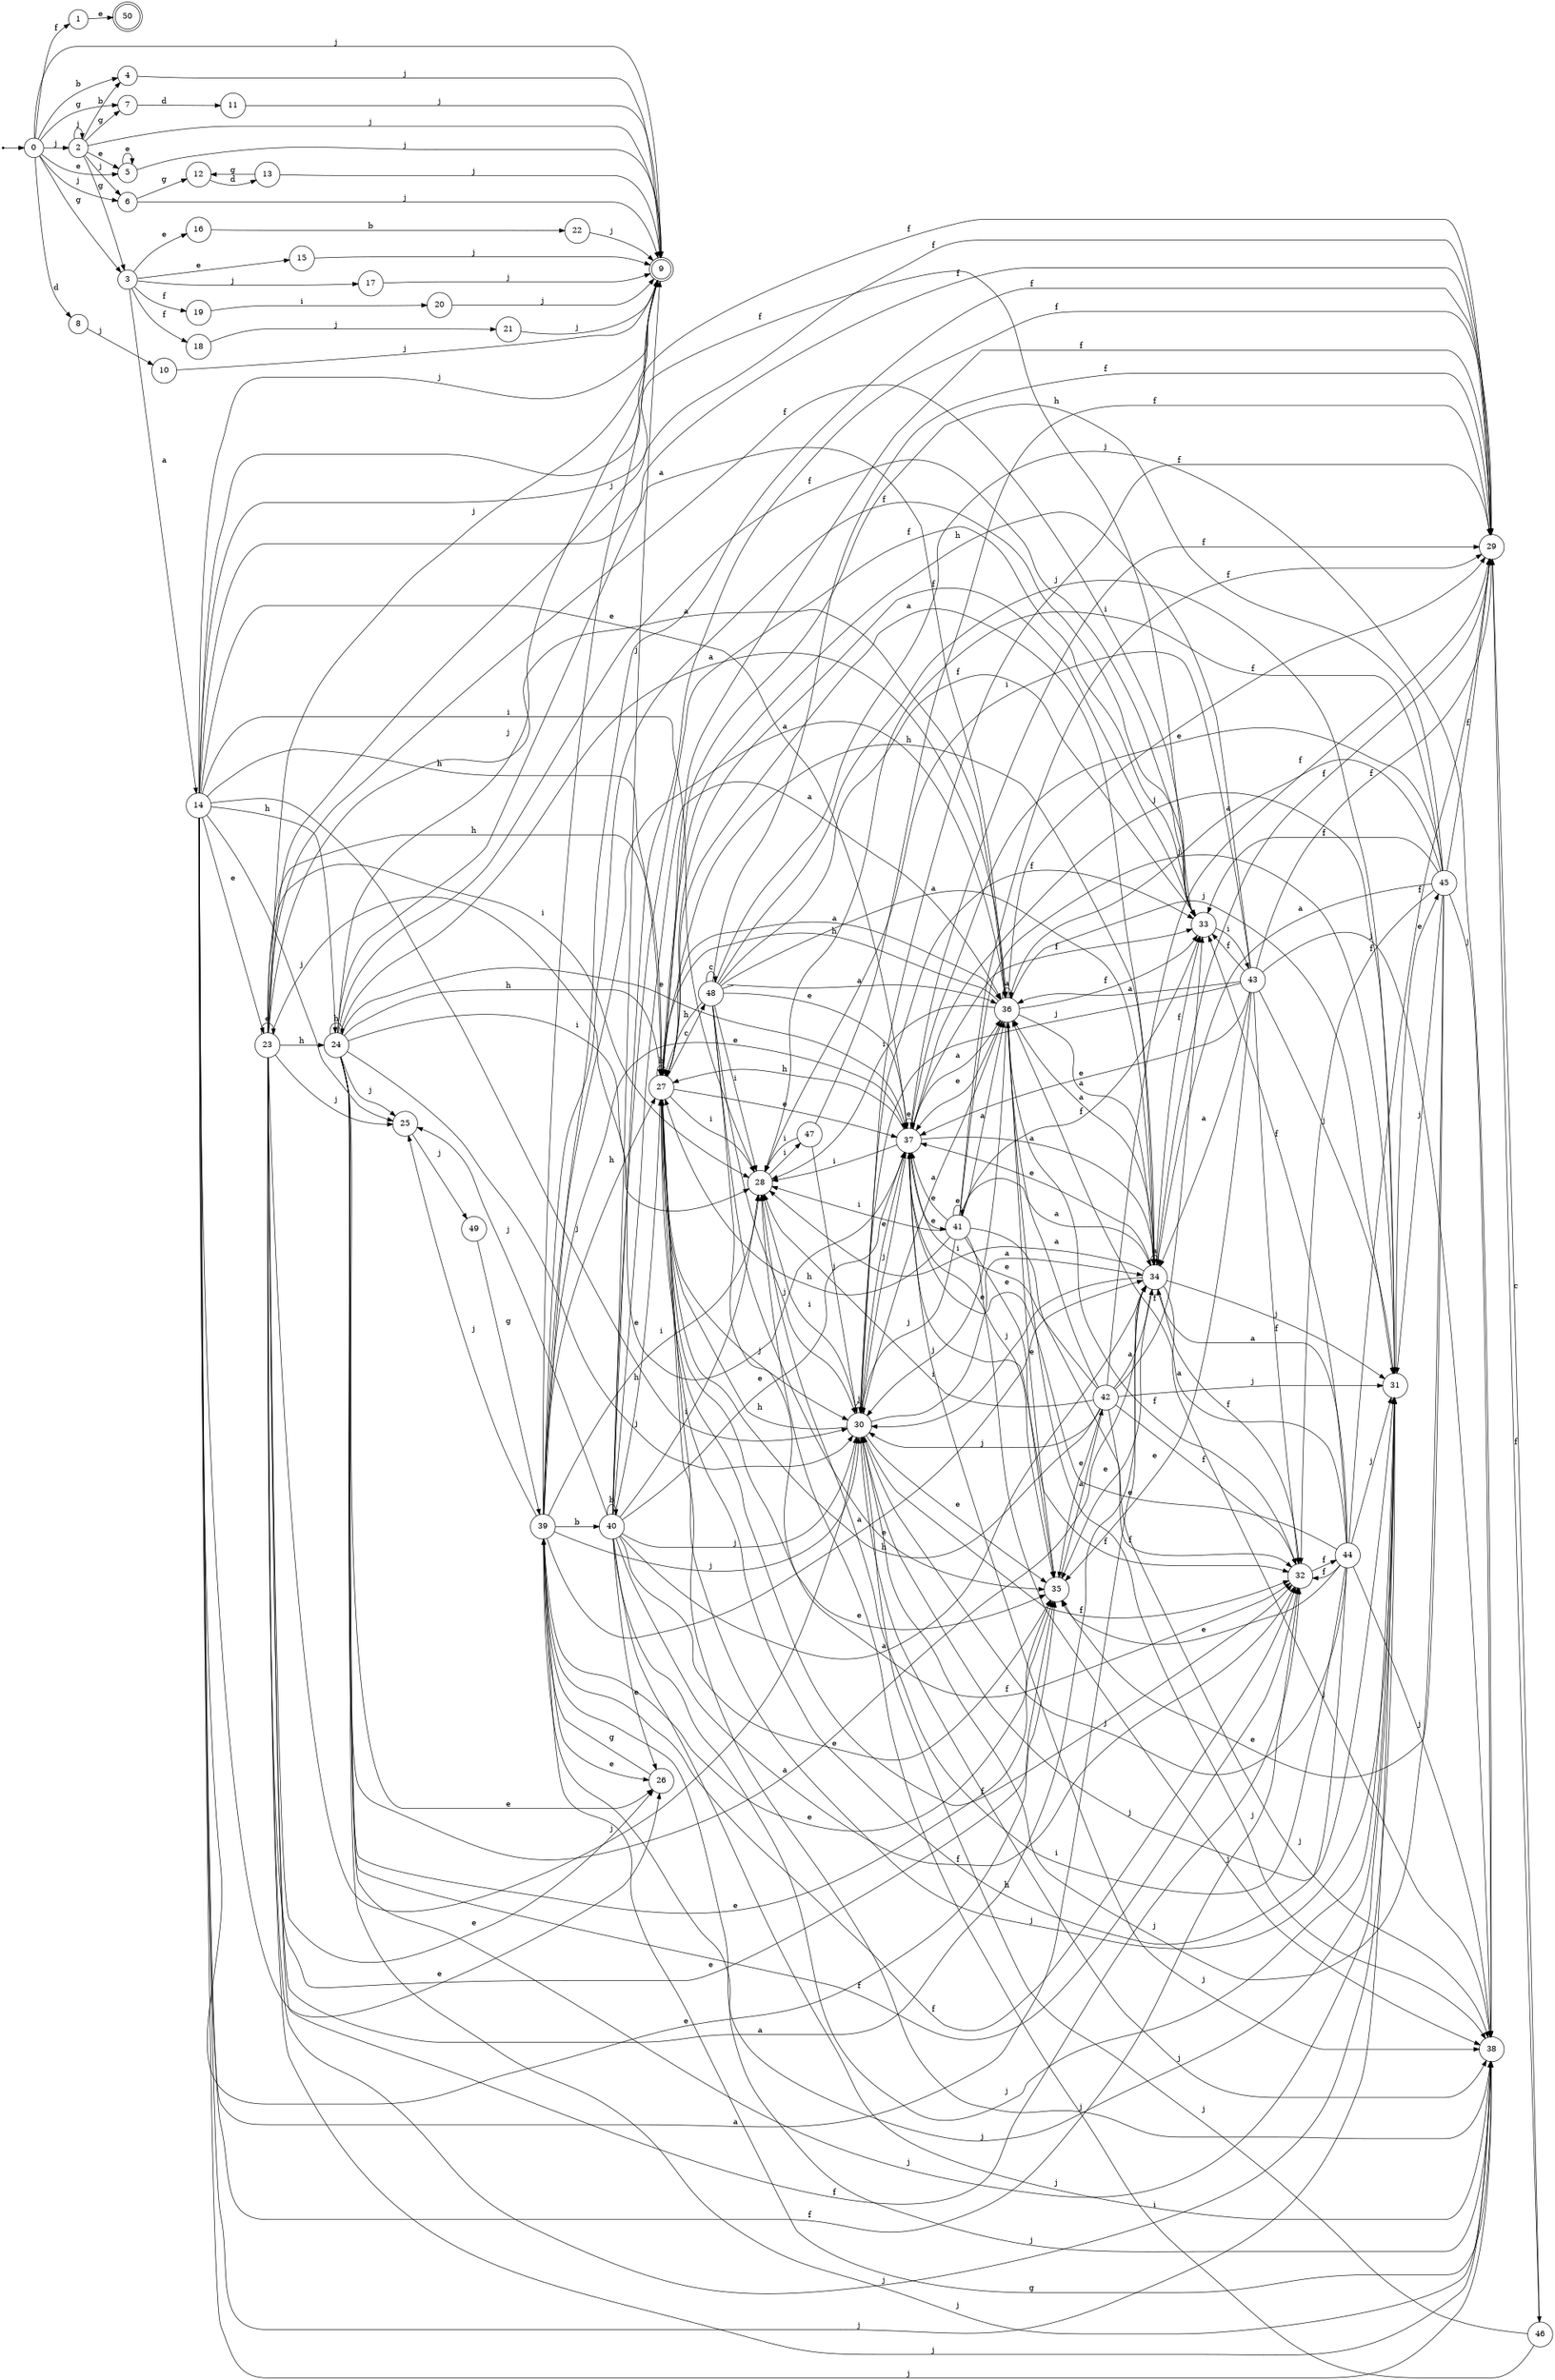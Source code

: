 digraph finite_state_machine {
rankdir=LR;
size="20,20";
node [shape = point]; "dummy0"
node [shape = circle]; "0";
"dummy0" -> "0";
node [shape = circle]; "1";
node [shape = circle]; "2";
node [shape = circle]; "3";
node [shape = circle]; "4";
node [shape = circle]; "5";
node [shape = circle]; "6";
node [shape = circle]; "7";
node [shape = circle]; "8";
node [shape = doublecircle]; "9";node [shape = circle]; "10";
node [shape = circle]; "11";
node [shape = circle]; "12";
node [shape = circle]; "13";
node [shape = circle]; "14";
node [shape = circle]; "15";
node [shape = circle]; "16";
node [shape = circle]; "17";
node [shape = circle]; "18";
node [shape = circle]; "19";
node [shape = circle]; "20";
node [shape = circle]; "21";
node [shape = circle]; "22";
node [shape = circle]; "23";
node [shape = circle]; "24";
node [shape = circle]; "25";
node [shape = circle]; "26";
node [shape = circle]; "27";
node [shape = circle]; "28";
node [shape = circle]; "29";
node [shape = circle]; "30";
node [shape = circle]; "31";
node [shape = circle]; "32";
node [shape = circle]; "33";
node [shape = circle]; "34";
node [shape = circle]; "35";
node [shape = circle]; "36";
node [shape = circle]; "37";
node [shape = circle]; "38";
node [shape = circle]; "39";
node [shape = circle]; "40";
node [shape = circle]; "41";
node [shape = circle]; "42";
node [shape = circle]; "43";
node [shape = circle]; "44";
node [shape = circle]; "45";
node [shape = circle]; "46";
node [shape = circle]; "47";
node [shape = circle]; "48";
node [shape = circle]; "49";
node [shape = doublecircle]; "50";"0" -> "1" [label = "f"];
 "0" -> "9" [label = "j"];
 "0" -> "2" [label = "j"];
 "0" -> "6" [label = "j"];
 "0" -> "3" [label = "g"];
 "0" -> "7" [label = "g"];
 "0" -> "4" [label = "b"];
 "0" -> "5" [label = "e"];
 "0" -> "8" [label = "d"];
 "8" -> "10" [label = "j"];
 "10" -> "9" [label = "j"];
 "7" -> "11" [label = "d"];
 "11" -> "9" [label = "j"];
 "6" -> "12" [label = "g"];
 "6" -> "9" [label = "j"];
 "12" -> "13" [label = "d"];
 "13" -> "12" [label = "g"];
 "13" -> "9" [label = "j"];
 "5" -> "5" [label = "e"];
 "5" -> "9" [label = "j"];
 "4" -> "9" [label = "j"];
 "3" -> "14" [label = "a"];
 "3" -> "16" [label = "e"];
 "3" -> "15" [label = "e"];
 "3" -> "17" [label = "j"];
 "3" -> "18" [label = "f"];
 "3" -> "19" [label = "f"];
 "19" -> "20" [label = "i"];
 "20" -> "9" [label = "j"];
 "18" -> "21" [label = "j"];
 "21" -> "9" [label = "j"];
 "17" -> "9" [label = "j"];
 "16" -> "22" [label = "b"];
 "22" -> "9" [label = "j"];
 "15" -> "9" [label = "j"];
 "14" -> "26" [label = "e"];
 "14" -> "35" [label = "e"];
 "14" -> "37" [label = "e"];
 "14" -> "23" [label = "e"];
 "14" -> "24" [label = "h"];
 "14" -> "27" [label = "h"];
 "14" -> "38" [label = "j"];
 "14" -> "30" [label = "j"];
 "14" -> "9" [label = "j"];
 "14" -> "25" [label = "j"];
 "14" -> "31" [label = "j"];
 "14" -> "28" [label = "i"];
 "14" -> "32" [label = "f"];
 "14" -> "33" [label = "f"];
 "14" -> "29" [label = "f"];
 "14" -> "34" [label = "a"];
 "14" -> "36" [label = "a"];
 "38" -> "39" [label = "g"];
 "39" -> "38" [label = "j"];
 "39" -> "30" [label = "j"];
 "39" -> "9" [label = "j"];
 "39" -> "25" [label = "j"];
 "39" -> "31" [label = "j"];
 "39" -> "26" [label = "e"];
 "39" -> "35" [label = "e"];
 "39" -> "37" [label = "e"];
 "39" -> "27" [label = "h"];
 "39" -> "28" [label = "i"];
 "39" -> "32" [label = "f"];
 "39" -> "33" [label = "f"];
 "39" -> "29" [label = "f"];
 "39" -> "34" [label = "a"];
 "39" -> "36" [label = "a"];
 "39" -> "40" [label = "b"];
 "40" -> "40" [label = "b"];
 "40" -> "38" [label = "j"];
 "40" -> "30" [label = "j"];
 "40" -> "9" [label = "j"];
 "40" -> "25" [label = "j"];
 "40" -> "31" [label = "j"];
 "40" -> "26" [label = "e"];
 "40" -> "35" [label = "e"];
 "40" -> "37" [label = "e"];
 "40" -> "27" [label = "h"];
 "40" -> "28" [label = "i"];
 "40" -> "32" [label = "f"];
 "40" -> "33" [label = "f"];
 "40" -> "29" [label = "f"];
 "40" -> "34" [label = "a"];
 "40" -> "36" [label = "a"];
 "37" -> "41" [label = "e"];
 "37" -> "35" [label = "e"];
 "37" -> "37" [label = "e"];
 "37" -> "27" [label = "h"];
 "37" -> "28" [label = "i"];
 "37" -> "32" [label = "f"];
 "37" -> "33" [label = "f"];
 "37" -> "29" [label = "f"];
 "37" -> "38" [label = "j"];
 "37" -> "30" [label = "j"];
 "37" -> "31" [label = "j"];
 "37" -> "34" [label = "a"];
 "37" -> "36" [label = "a"];
 "41" -> "41" [label = "e"];
 "41" -> "35" [label = "e"];
 "41" -> "37" [label = "e"];
 "41" -> "27" [label = "h"];
 "41" -> "28" [label = "i"];
 "41" -> "32" [label = "f"];
 "41" -> "33" [label = "f"];
 "41" -> "29" [label = "f"];
 "41" -> "38" [label = "j"];
 "41" -> "30" [label = "j"];
 "41" -> "31" [label = "j"];
 "41" -> "34" [label = "a"];
 "41" -> "36" [label = "a"];
 "36" -> "34" [label = "a"];
 "36" -> "36" [label = "a"];
 "36" -> "27" [label = "h"];
 "36" -> "28" [label = "i"];
 "36" -> "32" [label = "f"];
 "36" -> "33" [label = "f"];
 "36" -> "29" [label = "f"];
 "36" -> "38" [label = "j"];
 "36" -> "30" [label = "j"];
 "36" -> "31" [label = "j"];
 "36" -> "35" [label = "e"];
 "36" -> "37" [label = "e"];
 "35" -> "42" [label = "a"];
 "42" -> "35" [label = "e"];
 "42" -> "37" [label = "e"];
 "42" -> "27" [label = "h"];
 "42" -> "28" [label = "i"];
 "42" -> "32" [label = "f"];
 "42" -> "33" [label = "f"];
 "42" -> "29" [label = "f"];
 "42" -> "38" [label = "j"];
 "42" -> "30" [label = "j"];
 "42" -> "31" [label = "j"];
 "42" -> "34" [label = "a"];
 "42" -> "36" [label = "a"];
 "34" -> "34" [label = "a"];
 "34" -> "36" [label = "a"];
 "34" -> "27" [label = "h"];
 "34" -> "28" [label = "i"];
 "34" -> "32" [label = "f"];
 "34" -> "33" [label = "f"];
 "34" -> "29" [label = "f"];
 "34" -> "38" [label = "j"];
 "34" -> "30" [label = "j"];
 "34" -> "31" [label = "j"];
 "34" -> "35" [label = "e"];
 "34" -> "37" [label = "e"];
 "33" -> "43" [label = "i"];
 "43" -> "32" [label = "f"];
 "43" -> "33" [label = "f"];
 "43" -> "29" [label = "f"];
 "43" -> "27" [label = "h"];
 "43" -> "28" [label = "i"];
 "43" -> "38" [label = "j"];
 "43" -> "30" [label = "j"];
 "43" -> "31" [label = "j"];
 "43" -> "34" [label = "a"];
 "43" -> "36" [label = "a"];
 "43" -> "35" [label = "e"];
 "43" -> "37" [label = "e"];
 "32" -> "44" [label = "f"];
 "44" -> "32" [label = "f"];
 "44" -> "33" [label = "f"];
 "44" -> "29" [label = "f"];
 "44" -> "27" [label = "h"];
 "44" -> "28" [label = "i"];
 "44" -> "38" [label = "j"];
 "44" -> "30" [label = "j"];
 "44" -> "31" [label = "j"];
 "44" -> "34" [label = "a"];
 "44" -> "36" [label = "a"];
 "44" -> "35" [label = "e"];
 "44" -> "37" [label = "e"];
 "31" -> "45" [label = "e"];
 "45" -> "38" [label = "j"];
 "45" -> "30" [label = "j"];
 "45" -> "31" [label = "j"];
 "45" -> "27" [label = "h"];
 "45" -> "28" [label = "i"];
 "45" -> "32" [label = "f"];
 "45" -> "33" [label = "f"];
 "45" -> "29" [label = "f"];
 "45" -> "34" [label = "a"];
 "45" -> "36" [label = "a"];
 "45" -> "35" [label = "e"];
 "45" -> "37" [label = "e"];
 "30" -> "38" [label = "j"];
 "30" -> "30" [label = "j"];
 "30" -> "31" [label = "j"];
 "30" -> "28" [label = "i"];
 "30" -> "32" [label = "f"];
 "30" -> "33" [label = "f"];
 "30" -> "29" [label = "f"];
 "30" -> "27" [label = "h"];
 "30" -> "34" [label = "a"];
 "30" -> "36" [label = "a"];
 "30" -> "35" [label = "e"];
 "30" -> "37" [label = "e"];
 "29" -> "46" [label = "c"];
 "46" -> "29" [label = "f"];
 "46" -> "28" [label = "i"];
 "46" -> "30" [label = "j"];
 "28" -> "47" [label = "i"];
 "47" -> "28" [label = "i"];
 "47" -> "29" [label = "f"];
 "47" -> "30" [label = "j"];
 "27" -> "27" [label = "h"];
 "27" -> "48" [label = "c"];
 "27" -> "28" [label = "i"];
 "27" -> "32" [label = "f"];
 "27" -> "33" [label = "f"];
 "27" -> "29" [label = "f"];
 "27" -> "38" [label = "j"];
 "27" -> "30" [label = "j"];
 "27" -> "31" [label = "j"];
 "27" -> "34" [label = "a"];
 "27" -> "36" [label = "a"];
 "27" -> "35" [label = "e"];
 "27" -> "37" [label = "e"];
 "48" -> "48" [label = "c"];
 "48" -> "27" [label = "h"];
 "48" -> "28" [label = "i"];
 "48" -> "32" [label = "f"];
 "48" -> "33" [label = "f"];
 "48" -> "29" [label = "f"];
 "48" -> "38" [label = "j"];
 "48" -> "30" [label = "j"];
 "48" -> "31" [label = "j"];
 "48" -> "34" [label = "a"];
 "48" -> "36" [label = "a"];
 "48" -> "35" [label = "e"];
 "48" -> "37" [label = "e"];
 "26" -> "39" [label = "g"];
 "25" -> "49" [label = "j"];
 "49" -> "39" [label = "g"];
 "24" -> "24" [label = "h"];
 "24" -> "27" [label = "h"];
 "24" -> "38" [label = "j"];
 "24" -> "30" [label = "j"];
 "24" -> "9" [label = "j"];
 "24" -> "25" [label = "j"];
 "24" -> "31" [label = "j"];
 "24" -> "26" [label = "e"];
 "24" -> "35" [label = "e"];
 "24" -> "37" [label = "e"];
 "24" -> "28" [label = "i"];
 "24" -> "32" [label = "f"];
 "24" -> "33" [label = "f"];
 "24" -> "29" [label = "f"];
 "24" -> "34" [label = "a"];
 "24" -> "36" [label = "a"];
 "23" -> "26" [label = "e"];
 "23" -> "35" [label = "e"];
 "23" -> "37" [label = "e"];
 "23" -> "23" [label = "e"];
 "23" -> "24" [label = "h"];
 "23" -> "27" [label = "h"];
 "23" -> "38" [label = "j"];
 "23" -> "30" [label = "j"];
 "23" -> "9" [label = "j"];
 "23" -> "25" [label = "j"];
 "23" -> "31" [label = "j"];
 "23" -> "28" [label = "i"];
 "23" -> "32" [label = "f"];
 "23" -> "33" [label = "f"];
 "23" -> "29" [label = "f"];
 "23" -> "34" [label = "a"];
 "23" -> "36" [label = "a"];
 "2" -> "9" [label = "j"];
 "2" -> "2" [label = "j"];
 "2" -> "6" [label = "j"];
 "2" -> "3" [label = "g"];
 "2" -> "7" [label = "g"];
 "2" -> "4" [label = "b"];
 "2" -> "5" [label = "e"];
 "1" -> "50" [label = "e"];
 }
